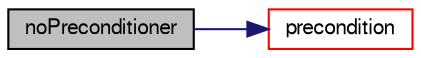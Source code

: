 digraph "noPreconditioner"
{
  bgcolor="transparent";
  edge [fontname="FreeSans",fontsize="10",labelfontname="FreeSans",labelfontsize="10"];
  node [fontname="FreeSans",fontsize="10",shape=record];
  rankdir="LR";
  Node0 [label="noPreconditioner",height=0.2,width=0.4,color="black", fillcolor="grey75", style="filled", fontcolor="black"];
  Node0 -> Node1 [color="midnightblue",fontsize="10",style="solid",fontname="FreeSans"];
  Node1 [label="precondition",height=0.2,width=0.4,color="red",URL="$a26918.html#a42d7d978aff9dd42518052155211d753",tooltip="Return wA the preconditioned form of residual rA. "];
}
